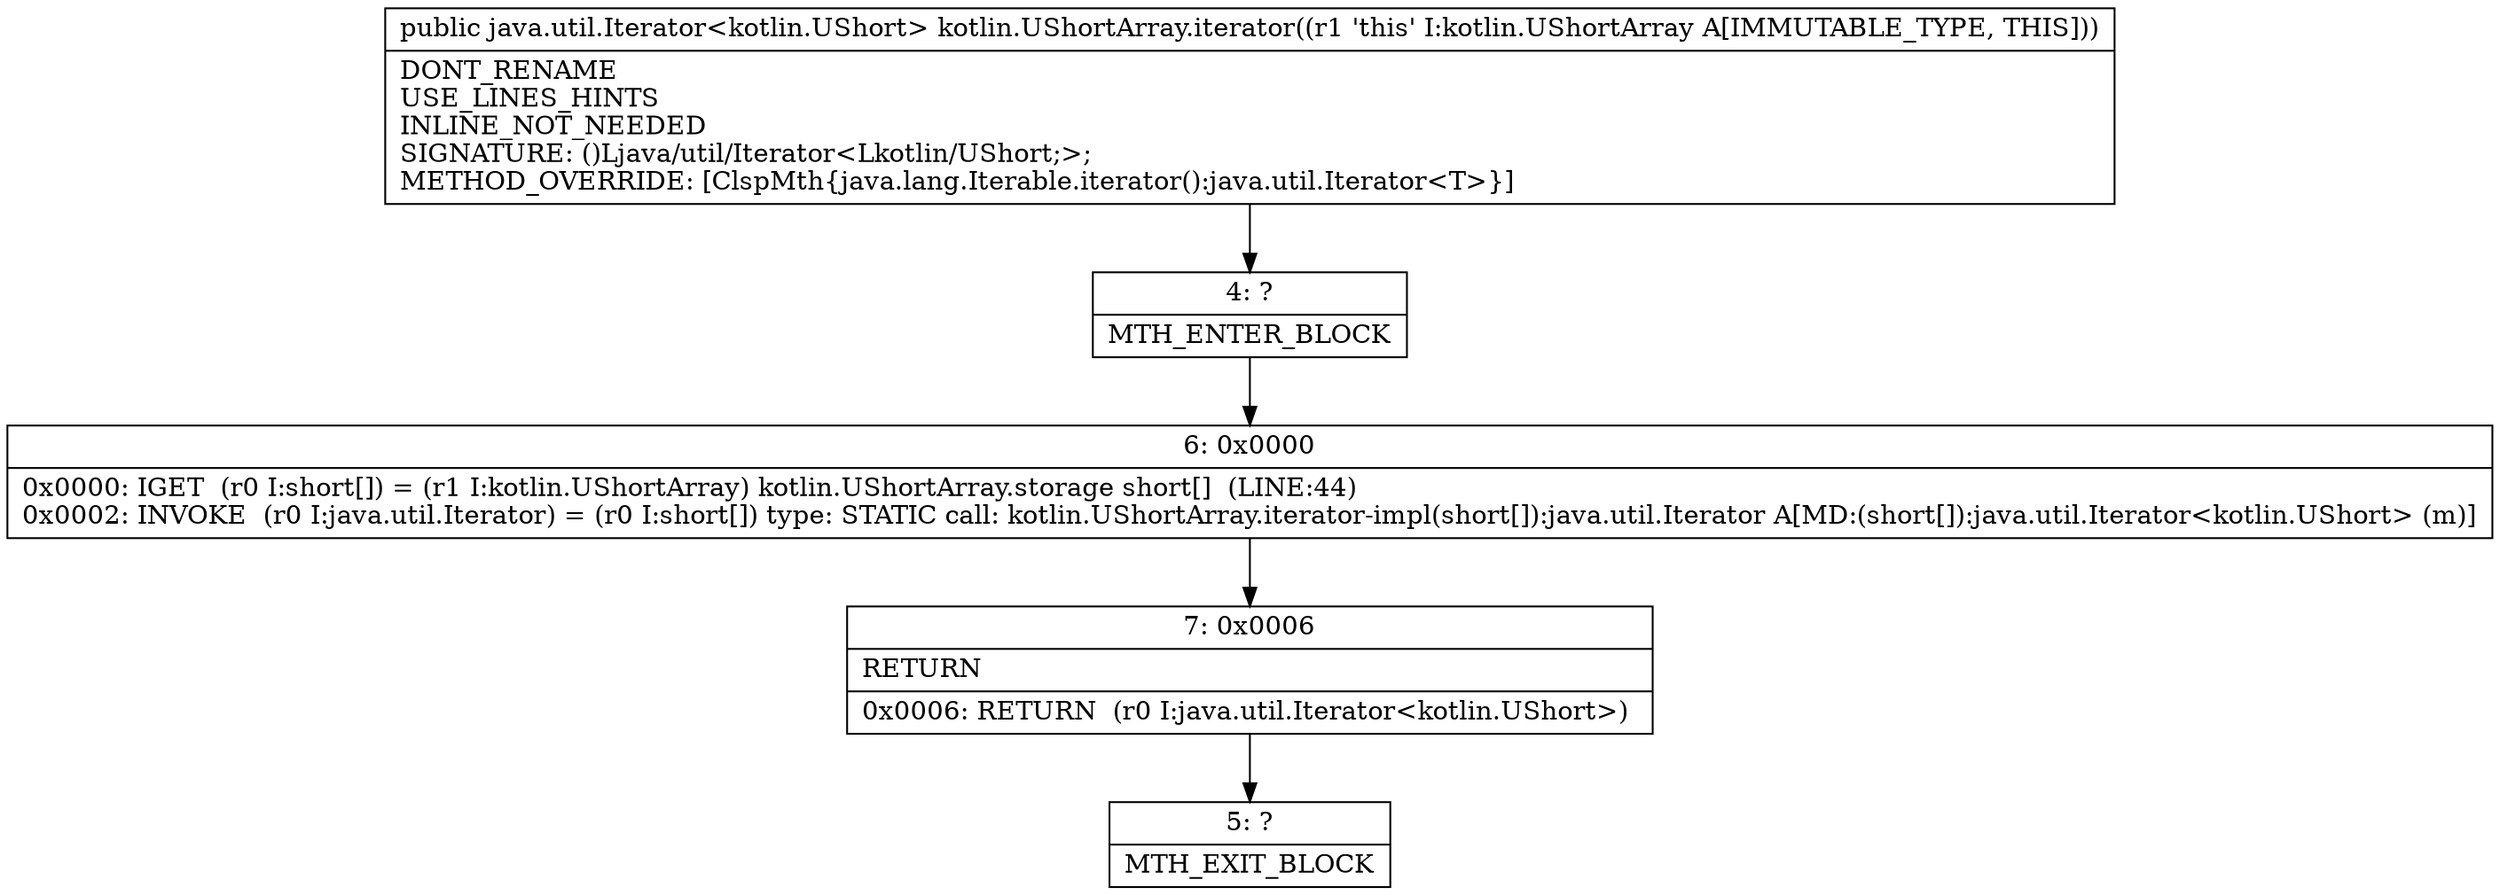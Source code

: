digraph "CFG forkotlin.UShortArray.iterator()Ljava\/util\/Iterator;" {
Node_4 [shape=record,label="{4\:\ ?|MTH_ENTER_BLOCK\l}"];
Node_6 [shape=record,label="{6\:\ 0x0000|0x0000: IGET  (r0 I:short[]) = (r1 I:kotlin.UShortArray) kotlin.UShortArray.storage short[]  (LINE:44)\l0x0002: INVOKE  (r0 I:java.util.Iterator) = (r0 I:short[]) type: STATIC call: kotlin.UShortArray.iterator\-impl(short[]):java.util.Iterator A[MD:(short[]):java.util.Iterator\<kotlin.UShort\> (m)]\l}"];
Node_7 [shape=record,label="{7\:\ 0x0006|RETURN\l|0x0006: RETURN  (r0 I:java.util.Iterator\<kotlin.UShort\>) \l}"];
Node_5 [shape=record,label="{5\:\ ?|MTH_EXIT_BLOCK\l}"];
MethodNode[shape=record,label="{public java.util.Iterator\<kotlin.UShort\> kotlin.UShortArray.iterator((r1 'this' I:kotlin.UShortArray A[IMMUTABLE_TYPE, THIS]))  | DONT_RENAME\lUSE_LINES_HINTS\lINLINE_NOT_NEEDED\lSIGNATURE: ()Ljava\/util\/Iterator\<Lkotlin\/UShort;\>;\lMETHOD_OVERRIDE: [ClspMth\{java.lang.Iterable.iterator():java.util.Iterator\<T\>\}]\l}"];
MethodNode -> Node_4;Node_4 -> Node_6;
Node_6 -> Node_7;
Node_7 -> Node_5;
}

